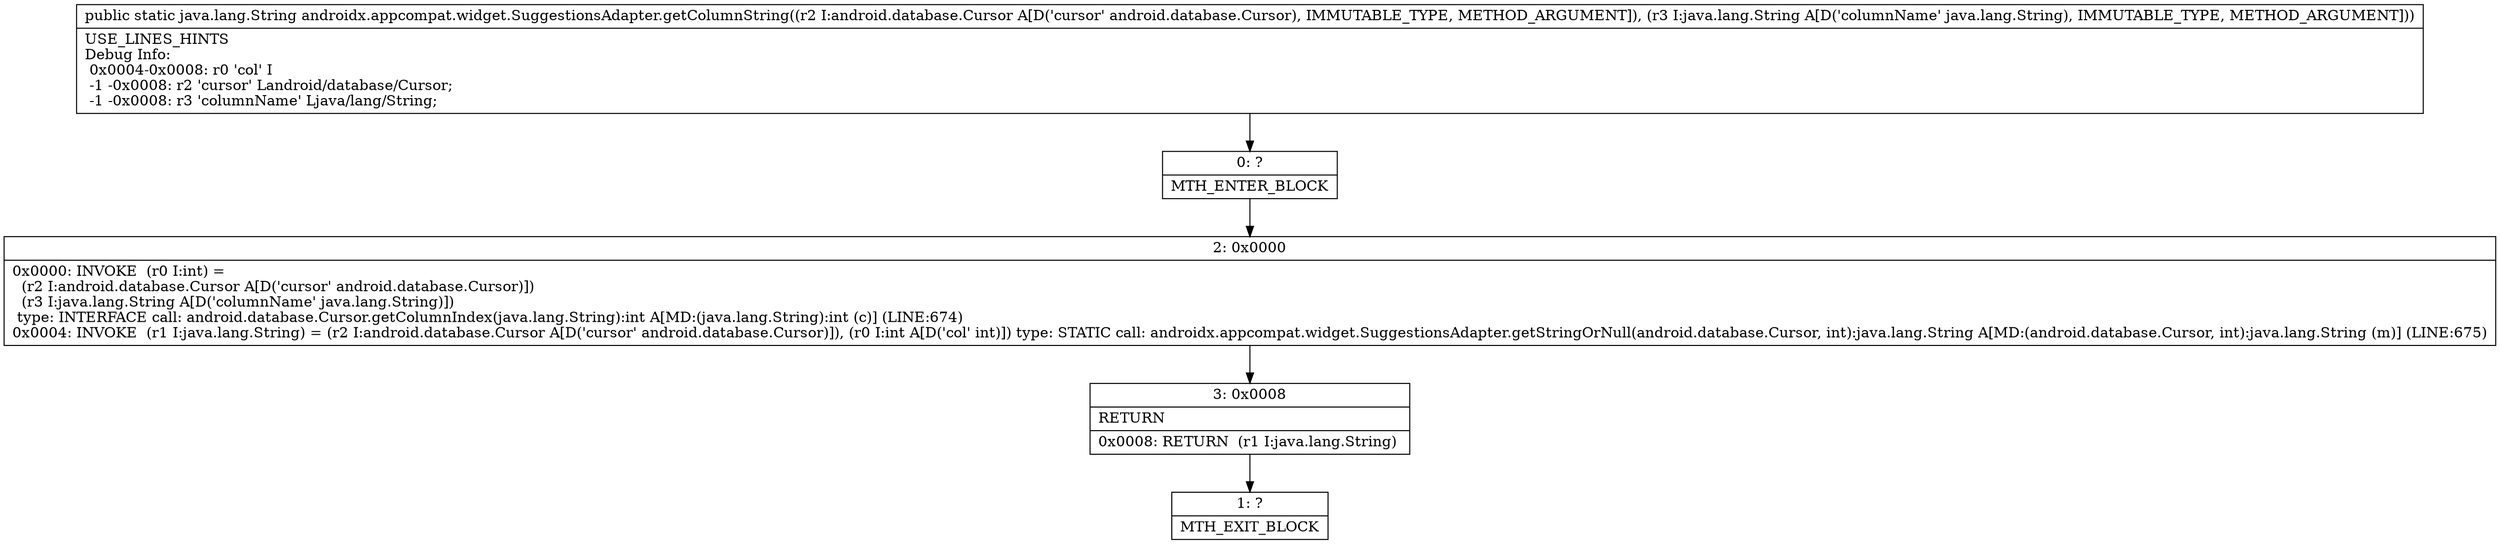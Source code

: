 digraph "CFG forandroidx.appcompat.widget.SuggestionsAdapter.getColumnString(Landroid\/database\/Cursor;Ljava\/lang\/String;)Ljava\/lang\/String;" {
Node_0 [shape=record,label="{0\:\ ?|MTH_ENTER_BLOCK\l}"];
Node_2 [shape=record,label="{2\:\ 0x0000|0x0000: INVOKE  (r0 I:int) = \l  (r2 I:android.database.Cursor A[D('cursor' android.database.Cursor)])\l  (r3 I:java.lang.String A[D('columnName' java.lang.String)])\l type: INTERFACE call: android.database.Cursor.getColumnIndex(java.lang.String):int A[MD:(java.lang.String):int (c)] (LINE:674)\l0x0004: INVOKE  (r1 I:java.lang.String) = (r2 I:android.database.Cursor A[D('cursor' android.database.Cursor)]), (r0 I:int A[D('col' int)]) type: STATIC call: androidx.appcompat.widget.SuggestionsAdapter.getStringOrNull(android.database.Cursor, int):java.lang.String A[MD:(android.database.Cursor, int):java.lang.String (m)] (LINE:675)\l}"];
Node_3 [shape=record,label="{3\:\ 0x0008|RETURN\l|0x0008: RETURN  (r1 I:java.lang.String) \l}"];
Node_1 [shape=record,label="{1\:\ ?|MTH_EXIT_BLOCK\l}"];
MethodNode[shape=record,label="{public static java.lang.String androidx.appcompat.widget.SuggestionsAdapter.getColumnString((r2 I:android.database.Cursor A[D('cursor' android.database.Cursor), IMMUTABLE_TYPE, METHOD_ARGUMENT]), (r3 I:java.lang.String A[D('columnName' java.lang.String), IMMUTABLE_TYPE, METHOD_ARGUMENT]))  | USE_LINES_HINTS\lDebug Info:\l  0x0004\-0x0008: r0 'col' I\l  \-1 \-0x0008: r2 'cursor' Landroid\/database\/Cursor;\l  \-1 \-0x0008: r3 'columnName' Ljava\/lang\/String;\l}"];
MethodNode -> Node_0;Node_0 -> Node_2;
Node_2 -> Node_3;
Node_3 -> Node_1;
}

